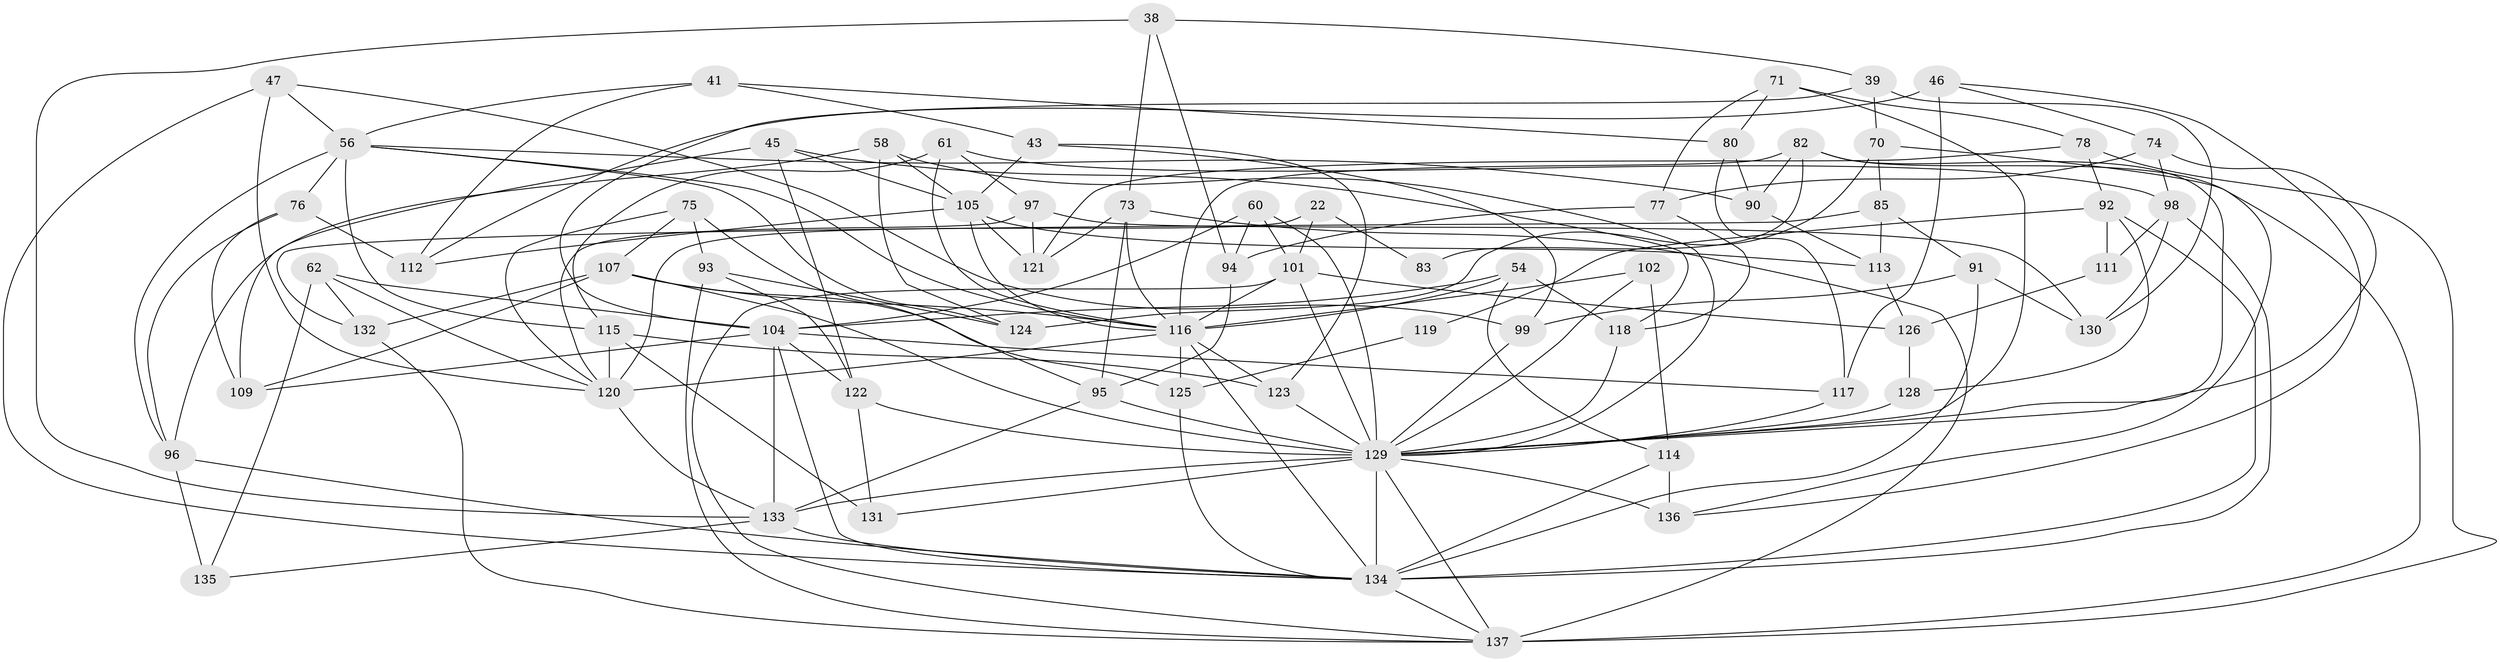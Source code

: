 // original degree distribution, {4: 1.0}
// Generated by graph-tools (version 1.1) at 2025/56/03/09/25 04:56:36]
// undirected, 68 vertices, 165 edges
graph export_dot {
graph [start="1"]
  node [color=gray90,style=filled];
  22 [super="+7"];
  38;
  39;
  41;
  43;
  45;
  46;
  47;
  54;
  56 [super="+35+53"];
  58;
  60 [super="+55"];
  61;
  62;
  70;
  71;
  73 [super="+29"];
  74;
  75;
  76;
  77;
  78;
  80;
  82 [super="+4+67"];
  83;
  85;
  90;
  91;
  92 [super="+17+79"];
  93;
  94;
  95 [super="+44"];
  96 [super="+34"];
  97;
  98 [super="+37"];
  99;
  101 [super="+88"];
  102 [super="+87"];
  104 [super="+20+68"];
  105 [super="+2+31"];
  107 [super="+32+81"];
  109;
  111;
  112;
  113;
  114 [super="+86"];
  115 [super="+51"];
  116 [super="+15+42+106+100"];
  117;
  118;
  119;
  120 [super="+16+23+59"];
  121 [super="+69"];
  122 [super="+63"];
  123;
  124;
  125 [super="+26"];
  126;
  128;
  129 [super="+5+6+110+108+103"];
  130;
  131;
  132;
  133 [super="+52+48"];
  134 [super="+57+127+72"];
  135;
  136 [super="+84"];
  137 [super="+40"];
  22 -- 83 [weight=2];
  22 -- 120 [weight=2];
  22 -- 101 [weight=2];
  38 -- 133;
  38 -- 73;
  38 -- 94;
  38 -- 39;
  39 -- 130;
  39 -- 70;
  39 -- 104;
  41 -- 43;
  41 -- 80;
  41 -- 112;
  41 -- 56;
  43 -- 99;
  43 -- 123;
  43 -- 105;
  45 -- 109;
  45 -- 122;
  45 -- 118;
  45 -- 105;
  46 -- 112;
  46 -- 136;
  46 -- 117;
  46 -- 74;
  47 -- 99;
  47 -- 134;
  47 -- 120;
  47 -- 56;
  54 -- 118;
  54 -- 114;
  54 -- 104;
  54 -- 116;
  56 -- 96;
  56 -- 116;
  56 -- 90;
  56 -- 115;
  56 -- 124;
  56 -- 76;
  58 -- 105;
  58 -- 124;
  58 -- 96;
  58 -- 129;
  60 -- 129 [weight=3];
  60 -- 101;
  60 -- 94;
  60 -- 104;
  61 -- 115;
  61 -- 98;
  61 -- 97;
  61 -- 116;
  62 -- 104;
  62 -- 132;
  62 -- 135;
  62 -- 120;
  70 -- 85;
  70 -- 124;
  70 -- 136;
  71 -- 78;
  71 -- 80;
  71 -- 77;
  71 -- 129;
  73 -- 121 [weight=2];
  73 -- 95;
  73 -- 116;
  73 -- 137;
  74 -- 77;
  74 -- 129;
  74 -- 98;
  75 -- 107;
  75 -- 93;
  75 -- 120;
  75 -- 95;
  76 -- 112;
  76 -- 109;
  76 -- 96;
  77 -- 94;
  77 -- 118;
  78 -- 121;
  78 -- 137;
  78 -- 92;
  80 -- 117;
  80 -- 90;
  82 -- 83 [weight=2];
  82 -- 90;
  82 -- 116 [weight=2];
  82 -- 129 [weight=2];
  82 -- 137;
  85 -- 113;
  85 -- 132;
  85 -- 91;
  90 -- 113;
  91 -- 130;
  91 -- 99;
  91 -- 134;
  92 -- 111 [weight=2];
  92 -- 119 [weight=2];
  92 -- 128;
  92 -- 134 [weight=2];
  93 -- 122;
  93 -- 137;
  93 -- 124;
  94 -- 95;
  95 -- 133;
  95 -- 129 [weight=2];
  96 -- 134;
  96 -- 135 [weight=2];
  97 -- 130;
  97 -- 121;
  97 -- 120;
  98 -- 130;
  98 -- 134 [weight=2];
  98 -- 111;
  99 -- 129;
  101 -- 126;
  101 -- 116 [weight=2];
  101 -- 129;
  101 -- 137;
  102 -- 114 [weight=2];
  102 -- 116 [weight=2];
  102 -- 129 [weight=2];
  104 -- 117;
  104 -- 133 [weight=3];
  104 -- 109;
  104 -- 122 [weight=2];
  104 -- 134;
  105 -- 121 [weight=2];
  105 -- 112;
  105 -- 113;
  105 -- 116;
  107 -- 116;
  107 -- 129 [weight=3];
  107 -- 125;
  107 -- 109;
  107 -- 132;
  111 -- 126;
  113 -- 126;
  114 -- 136 [weight=2];
  114 -- 134;
  115 -- 131 [weight=2];
  115 -- 120;
  115 -- 123;
  116 -- 134 [weight=4];
  116 -- 120 [weight=2];
  116 -- 123;
  116 -- 125;
  117 -- 129;
  118 -- 129;
  119 -- 125 [weight=2];
  120 -- 133;
  122 -- 131;
  122 -- 129;
  123 -- 129;
  125 -- 134 [weight=2];
  126 -- 128;
  128 -- 129 [weight=2];
  129 -- 137;
  129 -- 136 [weight=2];
  129 -- 133 [weight=2];
  129 -- 134 [weight=5];
  129 -- 131;
  132 -- 137;
  133 -- 134;
  133 -- 135;
  134 -- 137;
}
